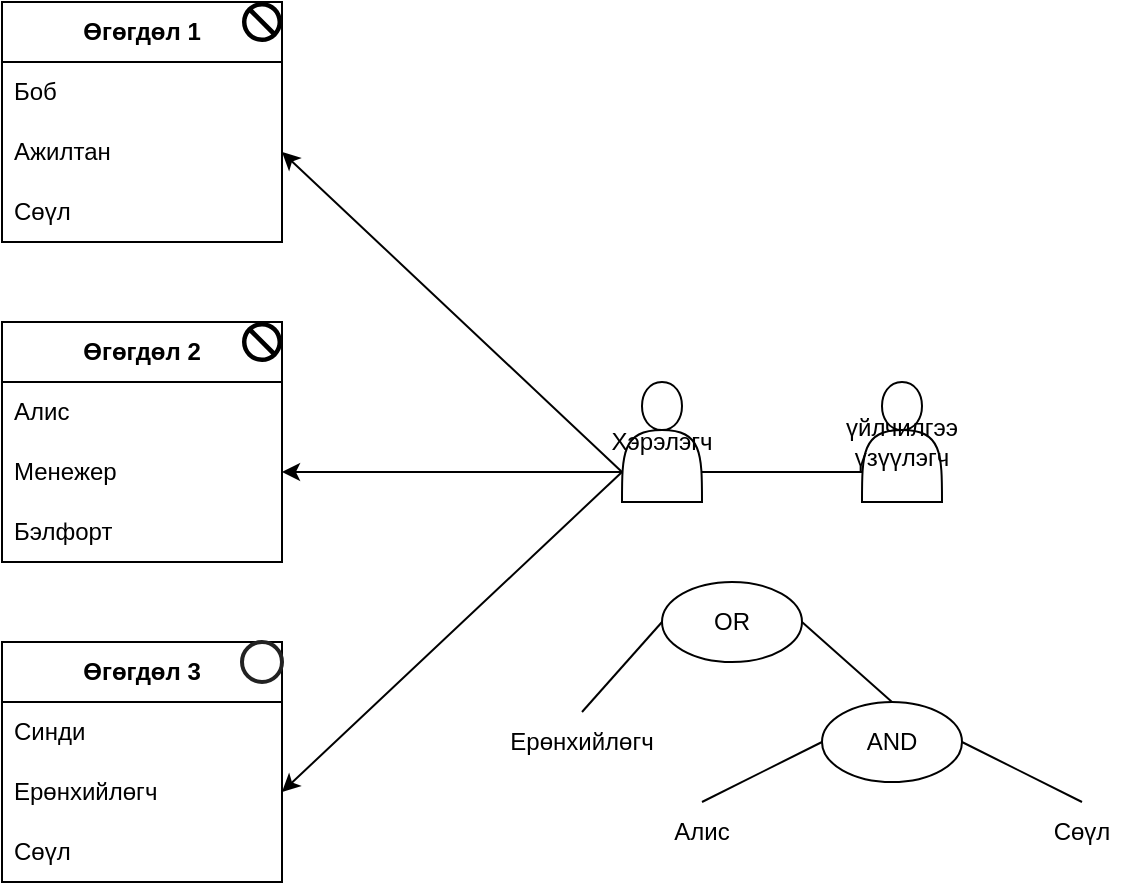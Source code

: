 <mxfile version="21.2.9" type="github">
  <diagram name="Page-1" id="wI1fdkJvy2t74JOKBYiG">
    <mxGraphModel dx="1433" dy="799" grid="1" gridSize="10" guides="1" tooltips="1" connect="1" arrows="1" fold="1" page="1" pageScale="1" pageWidth="850" pageHeight="1100" math="0" shadow="0">
      <root>
        <mxCell id="0" />
        <mxCell id="1" parent="0" />
        <mxCell id="Qyqt4qmGO3x9_SsaCPHr-1" value="Хэрэлэгч" style="shape=actor;whiteSpace=wrap;html=1;" vertex="1" parent="1">
          <mxGeometry x="450" y="270" width="40" height="60" as="geometry" />
        </mxCell>
        <mxCell id="Qyqt4qmGO3x9_SsaCPHr-2" value="үйлчилгээ үзүүлэгч" style="shape=actor;whiteSpace=wrap;html=1;" vertex="1" parent="1">
          <mxGeometry x="570" y="270" width="40" height="60" as="geometry" />
        </mxCell>
        <mxCell id="Qyqt4qmGO3x9_SsaCPHr-3" value="&lt;b&gt;Өгөгдөл 1&lt;/b&gt;" style="swimlane;fontStyle=0;childLayout=stackLayout;horizontal=1;startSize=30;horizontalStack=0;resizeParent=1;resizeParentMax=0;resizeLast=0;collapsible=1;marginBottom=0;whiteSpace=wrap;html=1;movable=0;resizable=0;rotatable=0;deletable=0;editable=0;locked=1;connectable=0;" vertex="1" parent="1">
          <mxGeometry x="140" y="80" width="140" height="120" as="geometry" />
        </mxCell>
        <mxCell id="Qyqt4qmGO3x9_SsaCPHr-4" value="Боб" style="text;strokeColor=none;fillColor=none;align=left;verticalAlign=middle;spacingLeft=4;spacingRight=4;overflow=hidden;points=[[0,0.5],[1,0.5]];portConstraint=eastwest;rotatable=0;whiteSpace=wrap;html=1;" vertex="1" parent="Qyqt4qmGO3x9_SsaCPHr-3">
          <mxGeometry y="30" width="140" height="30" as="geometry" />
        </mxCell>
        <mxCell id="Qyqt4qmGO3x9_SsaCPHr-5" value="Ажилтан" style="text;strokeColor=none;fillColor=none;align=left;verticalAlign=middle;spacingLeft=4;spacingRight=4;overflow=hidden;points=[[0,0.5],[1,0.5]];portConstraint=eastwest;rotatable=0;whiteSpace=wrap;html=1;" vertex="1" parent="Qyqt4qmGO3x9_SsaCPHr-3">
          <mxGeometry y="60" width="140" height="30" as="geometry" />
        </mxCell>
        <mxCell id="Qyqt4qmGO3x9_SsaCPHr-6" value="Сөүл" style="text;strokeColor=none;fillColor=none;align=left;verticalAlign=middle;spacingLeft=4;spacingRight=4;overflow=hidden;points=[[0,0.5],[1,0.5]];portConstraint=eastwest;rotatable=0;whiteSpace=wrap;html=1;" vertex="1" parent="Qyqt4qmGO3x9_SsaCPHr-3">
          <mxGeometry y="90" width="140" height="30" as="geometry" />
        </mxCell>
        <mxCell id="Qyqt4qmGO3x9_SsaCPHr-8" value="&lt;b&gt;Өгөгдөл 2&lt;/b&gt;" style="swimlane;fontStyle=0;childLayout=stackLayout;horizontal=1;startSize=30;horizontalStack=0;resizeParent=1;resizeParentMax=0;resizeLast=0;collapsible=1;marginBottom=0;whiteSpace=wrap;html=1;movable=0;resizable=0;rotatable=0;deletable=0;editable=0;locked=1;connectable=0;" vertex="1" parent="1">
          <mxGeometry x="140" y="240" width="140" height="120" as="geometry" />
        </mxCell>
        <mxCell id="Qyqt4qmGO3x9_SsaCPHr-9" value="Алис" style="text;strokeColor=none;fillColor=none;align=left;verticalAlign=middle;spacingLeft=4;spacingRight=4;overflow=hidden;points=[[0,0.5],[1,0.5]];portConstraint=eastwest;rotatable=0;whiteSpace=wrap;html=1;" vertex="1" parent="Qyqt4qmGO3x9_SsaCPHr-8">
          <mxGeometry y="30" width="140" height="30" as="geometry" />
        </mxCell>
        <mxCell id="Qyqt4qmGO3x9_SsaCPHr-10" value="Менежер" style="text;strokeColor=none;fillColor=none;align=left;verticalAlign=middle;spacingLeft=4;spacingRight=4;overflow=hidden;points=[[0,0.5],[1,0.5]];portConstraint=eastwest;rotatable=0;whiteSpace=wrap;html=1;" vertex="1" parent="Qyqt4qmGO3x9_SsaCPHr-8">
          <mxGeometry y="60" width="140" height="30" as="geometry" />
        </mxCell>
        <mxCell id="Qyqt4qmGO3x9_SsaCPHr-11" value="Бэлфорт" style="text;strokeColor=none;fillColor=none;align=left;verticalAlign=middle;spacingLeft=4;spacingRight=4;overflow=hidden;points=[[0,0.5],[1,0.5]];portConstraint=eastwest;rotatable=0;whiteSpace=wrap;html=1;" vertex="1" parent="Qyqt4qmGO3x9_SsaCPHr-8">
          <mxGeometry y="90" width="140" height="30" as="geometry" />
        </mxCell>
        <mxCell id="Qyqt4qmGO3x9_SsaCPHr-12" value="&lt;b&gt;Өгөгдөл 3&lt;br&gt;&lt;/b&gt;" style="swimlane;fontStyle=0;childLayout=stackLayout;horizontal=1;startSize=30;horizontalStack=0;resizeParent=1;resizeParentMax=0;resizeLast=0;collapsible=1;marginBottom=0;whiteSpace=wrap;html=1;movable=0;resizable=0;rotatable=0;deletable=0;editable=0;locked=1;connectable=0;" vertex="1" parent="1">
          <mxGeometry x="140" y="400" width="140" height="120" as="geometry" />
        </mxCell>
        <mxCell id="Qyqt4qmGO3x9_SsaCPHr-13" value="Синди" style="text;strokeColor=none;fillColor=none;align=left;verticalAlign=middle;spacingLeft=4;spacingRight=4;overflow=hidden;points=[[0,0.5],[1,0.5]];portConstraint=eastwest;rotatable=0;whiteSpace=wrap;html=1;" vertex="1" parent="Qyqt4qmGO3x9_SsaCPHr-12">
          <mxGeometry y="30" width="140" height="30" as="geometry" />
        </mxCell>
        <mxCell id="Qyqt4qmGO3x9_SsaCPHr-14" value="Ерөнхийлөгч" style="text;strokeColor=none;fillColor=none;align=left;verticalAlign=middle;spacingLeft=4;spacingRight=4;overflow=hidden;points=[[0,0.5],[1,0.5]];portConstraint=eastwest;rotatable=0;whiteSpace=wrap;html=1;" vertex="1" parent="Qyqt4qmGO3x9_SsaCPHr-12">
          <mxGeometry y="60" width="140" height="30" as="geometry" />
        </mxCell>
        <mxCell id="Qyqt4qmGO3x9_SsaCPHr-15" value="Сөүл" style="text;strokeColor=none;fillColor=none;align=left;verticalAlign=middle;spacingLeft=4;spacingRight=4;overflow=hidden;points=[[0,0.5],[1,0.5]];portConstraint=eastwest;rotatable=0;whiteSpace=wrap;html=1;" vertex="1" parent="Qyqt4qmGO3x9_SsaCPHr-12">
          <mxGeometry y="90" width="140" height="30" as="geometry" />
        </mxCell>
        <mxCell id="Qyqt4qmGO3x9_SsaCPHr-16" value="" style="endArrow=classic;html=1;rounded=0;entryX=1;entryY=0.5;entryDx=0;entryDy=0;exitX=0;exitY=0.75;exitDx=0;exitDy=0;" edge="1" parent="1" source="Qyqt4qmGO3x9_SsaCPHr-1" target="Qyqt4qmGO3x9_SsaCPHr-5">
          <mxGeometry width="50" height="50" relative="1" as="geometry">
            <mxPoint x="410" y="300" as="sourcePoint" />
            <mxPoint x="300" y="140" as="targetPoint" />
          </mxGeometry>
        </mxCell>
        <mxCell id="Qyqt4qmGO3x9_SsaCPHr-17" value="" style="endArrow=classic;html=1;rounded=0;entryX=1;entryY=0.5;entryDx=0;entryDy=0;exitX=0;exitY=0.75;exitDx=0;exitDy=0;" edge="1" parent="1" source="Qyqt4qmGO3x9_SsaCPHr-1" target="Qyqt4qmGO3x9_SsaCPHr-10">
          <mxGeometry width="50" height="50" relative="1" as="geometry">
            <mxPoint x="400" y="350" as="sourcePoint" />
            <mxPoint x="450" y="390" as="targetPoint" />
          </mxGeometry>
        </mxCell>
        <mxCell id="Qyqt4qmGO3x9_SsaCPHr-18" value="" style="endArrow=classic;html=1;rounded=0;entryX=1;entryY=0.5;entryDx=0;entryDy=0;exitX=0;exitY=0.75;exitDx=0;exitDy=0;" edge="1" parent="1" source="Qyqt4qmGO3x9_SsaCPHr-1" target="Qyqt4qmGO3x9_SsaCPHr-14">
          <mxGeometry width="50" height="50" relative="1" as="geometry">
            <mxPoint x="430" y="380" as="sourcePoint" />
            <mxPoint x="450" y="390" as="targetPoint" />
          </mxGeometry>
        </mxCell>
        <mxCell id="Qyqt4qmGO3x9_SsaCPHr-25" value="OR" style="ellipse;whiteSpace=wrap;html=1;" vertex="1" parent="1">
          <mxGeometry x="470" y="370" width="70" height="40" as="geometry" />
        </mxCell>
        <mxCell id="Qyqt4qmGO3x9_SsaCPHr-26" value="AND" style="ellipse;whiteSpace=wrap;html=1;" vertex="1" parent="1">
          <mxGeometry x="550" y="430" width="70" height="40" as="geometry" />
        </mxCell>
        <mxCell id="Qyqt4qmGO3x9_SsaCPHr-28" value="Ерөнхийлөгч" style="text;strokeColor=none;align=center;fillColor=none;html=1;verticalAlign=middle;whiteSpace=wrap;rounded=0;" vertex="1" parent="1">
          <mxGeometry x="400" y="435" width="60" height="30" as="geometry" />
        </mxCell>
        <mxCell id="Qyqt4qmGO3x9_SsaCPHr-29" value="" style="endArrow=none;html=1;rounded=0;entryX=0;entryY=0.5;entryDx=0;entryDy=0;exitX=0.5;exitY=0;exitDx=0;exitDy=0;" edge="1" parent="1" source="Qyqt4qmGO3x9_SsaCPHr-28" target="Qyqt4qmGO3x9_SsaCPHr-25">
          <mxGeometry width="50" height="50" relative="1" as="geometry">
            <mxPoint x="400" y="440" as="sourcePoint" />
            <mxPoint x="450" y="390" as="targetPoint" />
          </mxGeometry>
        </mxCell>
        <mxCell id="Qyqt4qmGO3x9_SsaCPHr-30" value="Алис" style="text;strokeColor=none;align=center;fillColor=none;html=1;verticalAlign=middle;whiteSpace=wrap;rounded=0;" vertex="1" parent="1">
          <mxGeometry x="460" y="480" width="60" height="30" as="geometry" />
        </mxCell>
        <mxCell id="Qyqt4qmGO3x9_SsaCPHr-31" value="Сөүл" style="text;strokeColor=none;align=center;fillColor=none;html=1;verticalAlign=middle;whiteSpace=wrap;rounded=0;" vertex="1" parent="1">
          <mxGeometry x="650" y="480" width="60" height="30" as="geometry" />
        </mxCell>
        <mxCell id="Qyqt4qmGO3x9_SsaCPHr-32" value="" style="endArrow=none;html=1;rounded=0;entryX=0;entryY=0.5;entryDx=0;entryDy=0;exitX=0.5;exitY=0;exitDx=0;exitDy=0;" edge="1" parent="1" source="Qyqt4qmGO3x9_SsaCPHr-30" target="Qyqt4qmGO3x9_SsaCPHr-26">
          <mxGeometry width="50" height="50" relative="1" as="geometry">
            <mxPoint x="400" y="440" as="sourcePoint" />
            <mxPoint x="450" y="390" as="targetPoint" />
          </mxGeometry>
        </mxCell>
        <mxCell id="Qyqt4qmGO3x9_SsaCPHr-33" value="" style="endArrow=none;html=1;rounded=0;entryX=1;entryY=0.5;entryDx=0;entryDy=0;exitX=0.5;exitY=0;exitDx=0;exitDy=0;" edge="1" parent="1" source="Qyqt4qmGO3x9_SsaCPHr-31" target="Qyqt4qmGO3x9_SsaCPHr-26">
          <mxGeometry width="50" height="50" relative="1" as="geometry">
            <mxPoint x="400" y="440" as="sourcePoint" />
            <mxPoint x="450" y="390" as="targetPoint" />
          </mxGeometry>
        </mxCell>
        <mxCell id="Qyqt4qmGO3x9_SsaCPHr-34" value="" style="endArrow=none;html=1;rounded=0;entryX=0;entryY=0.75;entryDx=0;entryDy=0;exitX=1;exitY=0.75;exitDx=0;exitDy=0;" edge="1" parent="1" source="Qyqt4qmGO3x9_SsaCPHr-1" target="Qyqt4qmGO3x9_SsaCPHr-2">
          <mxGeometry width="50" height="50" relative="1" as="geometry">
            <mxPoint x="400" y="440" as="sourcePoint" />
            <mxPoint x="450" y="390" as="targetPoint" />
          </mxGeometry>
        </mxCell>
        <mxCell id="Qyqt4qmGO3x9_SsaCPHr-35" value="" style="endArrow=none;html=1;rounded=0;entryX=1;entryY=0.5;entryDx=0;entryDy=0;exitX=0.5;exitY=0;exitDx=0;exitDy=0;" edge="1" parent="1" source="Qyqt4qmGO3x9_SsaCPHr-26" target="Qyqt4qmGO3x9_SsaCPHr-25">
          <mxGeometry width="50" height="50" relative="1" as="geometry">
            <mxPoint x="400" y="440" as="sourcePoint" />
            <mxPoint x="450" y="390" as="targetPoint" />
          </mxGeometry>
        </mxCell>
        <mxCell id="Qyqt4qmGO3x9_SsaCPHr-36" value="" style="shape=mxgraph.signs.safety.no;html=1;pointerEvents=1;fillColor=#000000;strokeColor=none;verticalLabelPosition=bottom;verticalAlign=top;align=center;" vertex="1" parent="1">
          <mxGeometry x="260" y="240" width="20" height="20" as="geometry" />
        </mxCell>
        <mxCell id="Qyqt4qmGO3x9_SsaCPHr-37" value="" style="shape=mxgraph.signs.safety.no;html=1;pointerEvents=1;fillColor=#000000;strokeColor=none;verticalLabelPosition=bottom;verticalAlign=top;align=center;" vertex="1" parent="1">
          <mxGeometry x="260" y="80" width="20" height="20" as="geometry" />
        </mxCell>
        <mxCell id="Qyqt4qmGO3x9_SsaCPHr-38" value="" style="html=1;verticalLabelPosition=bottom;labelBackgroundColor=#ffffff;verticalAlign=top;shadow=0;dashed=0;strokeWidth=2;shape=mxgraph.ios7.misc.circle;strokeColor=#222222;fillColor=none;" vertex="1" parent="1">
          <mxGeometry x="260" y="400" width="20" height="20" as="geometry" />
        </mxCell>
      </root>
    </mxGraphModel>
  </diagram>
</mxfile>
